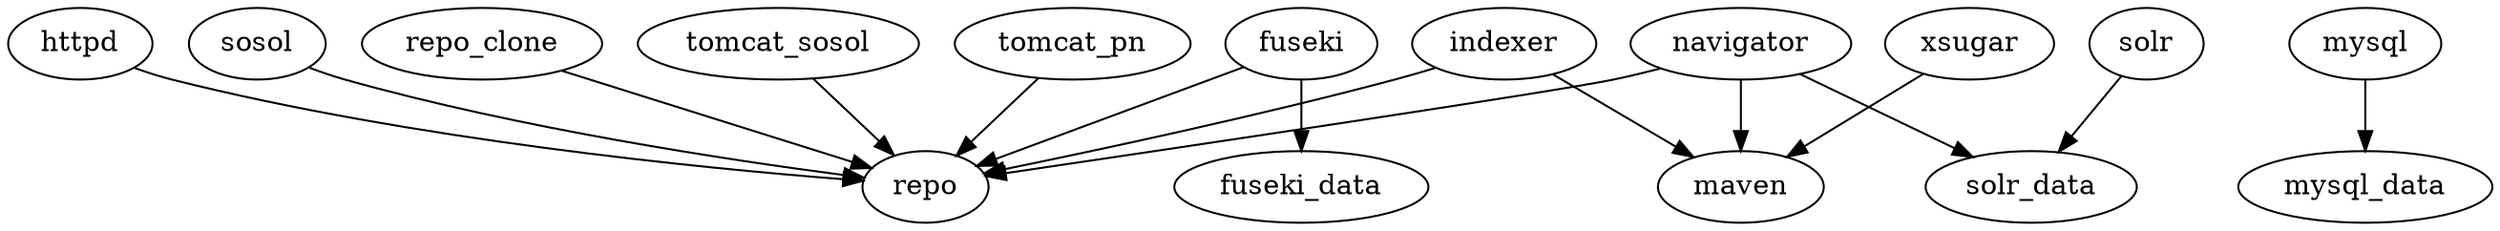digraph D {
  httpd -> repo
  sosol -> repo
  repo_clone -> repo
  xsugar -> maven
  navigator -> {repo, maven, solr_data}
  indexer -> {repo, maven}
  fuseki -> {repo, fuseki_data}
  mysql -> mysql_data
  tomcat_sosol -> repo
  solr -> solr_data
  tomcat_pn -> repo
}
